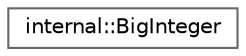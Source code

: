 digraph "Graphical Class Hierarchy"
{
 // LATEX_PDF_SIZE
  bgcolor="transparent";
  edge [fontname=Helvetica,fontsize=10,labelfontname=Helvetica,labelfontsize=10];
  node [fontname=Helvetica,fontsize=10,shape=box,height=0.2,width=0.4];
  rankdir="LR";
  Node0 [id="Node000000",label="internal::BigInteger",height=0.2,width=0.4,color="grey40", fillcolor="white", style="filled",URL="$classinternal_1_1_big_integer.html",tooltip=" "];
}
